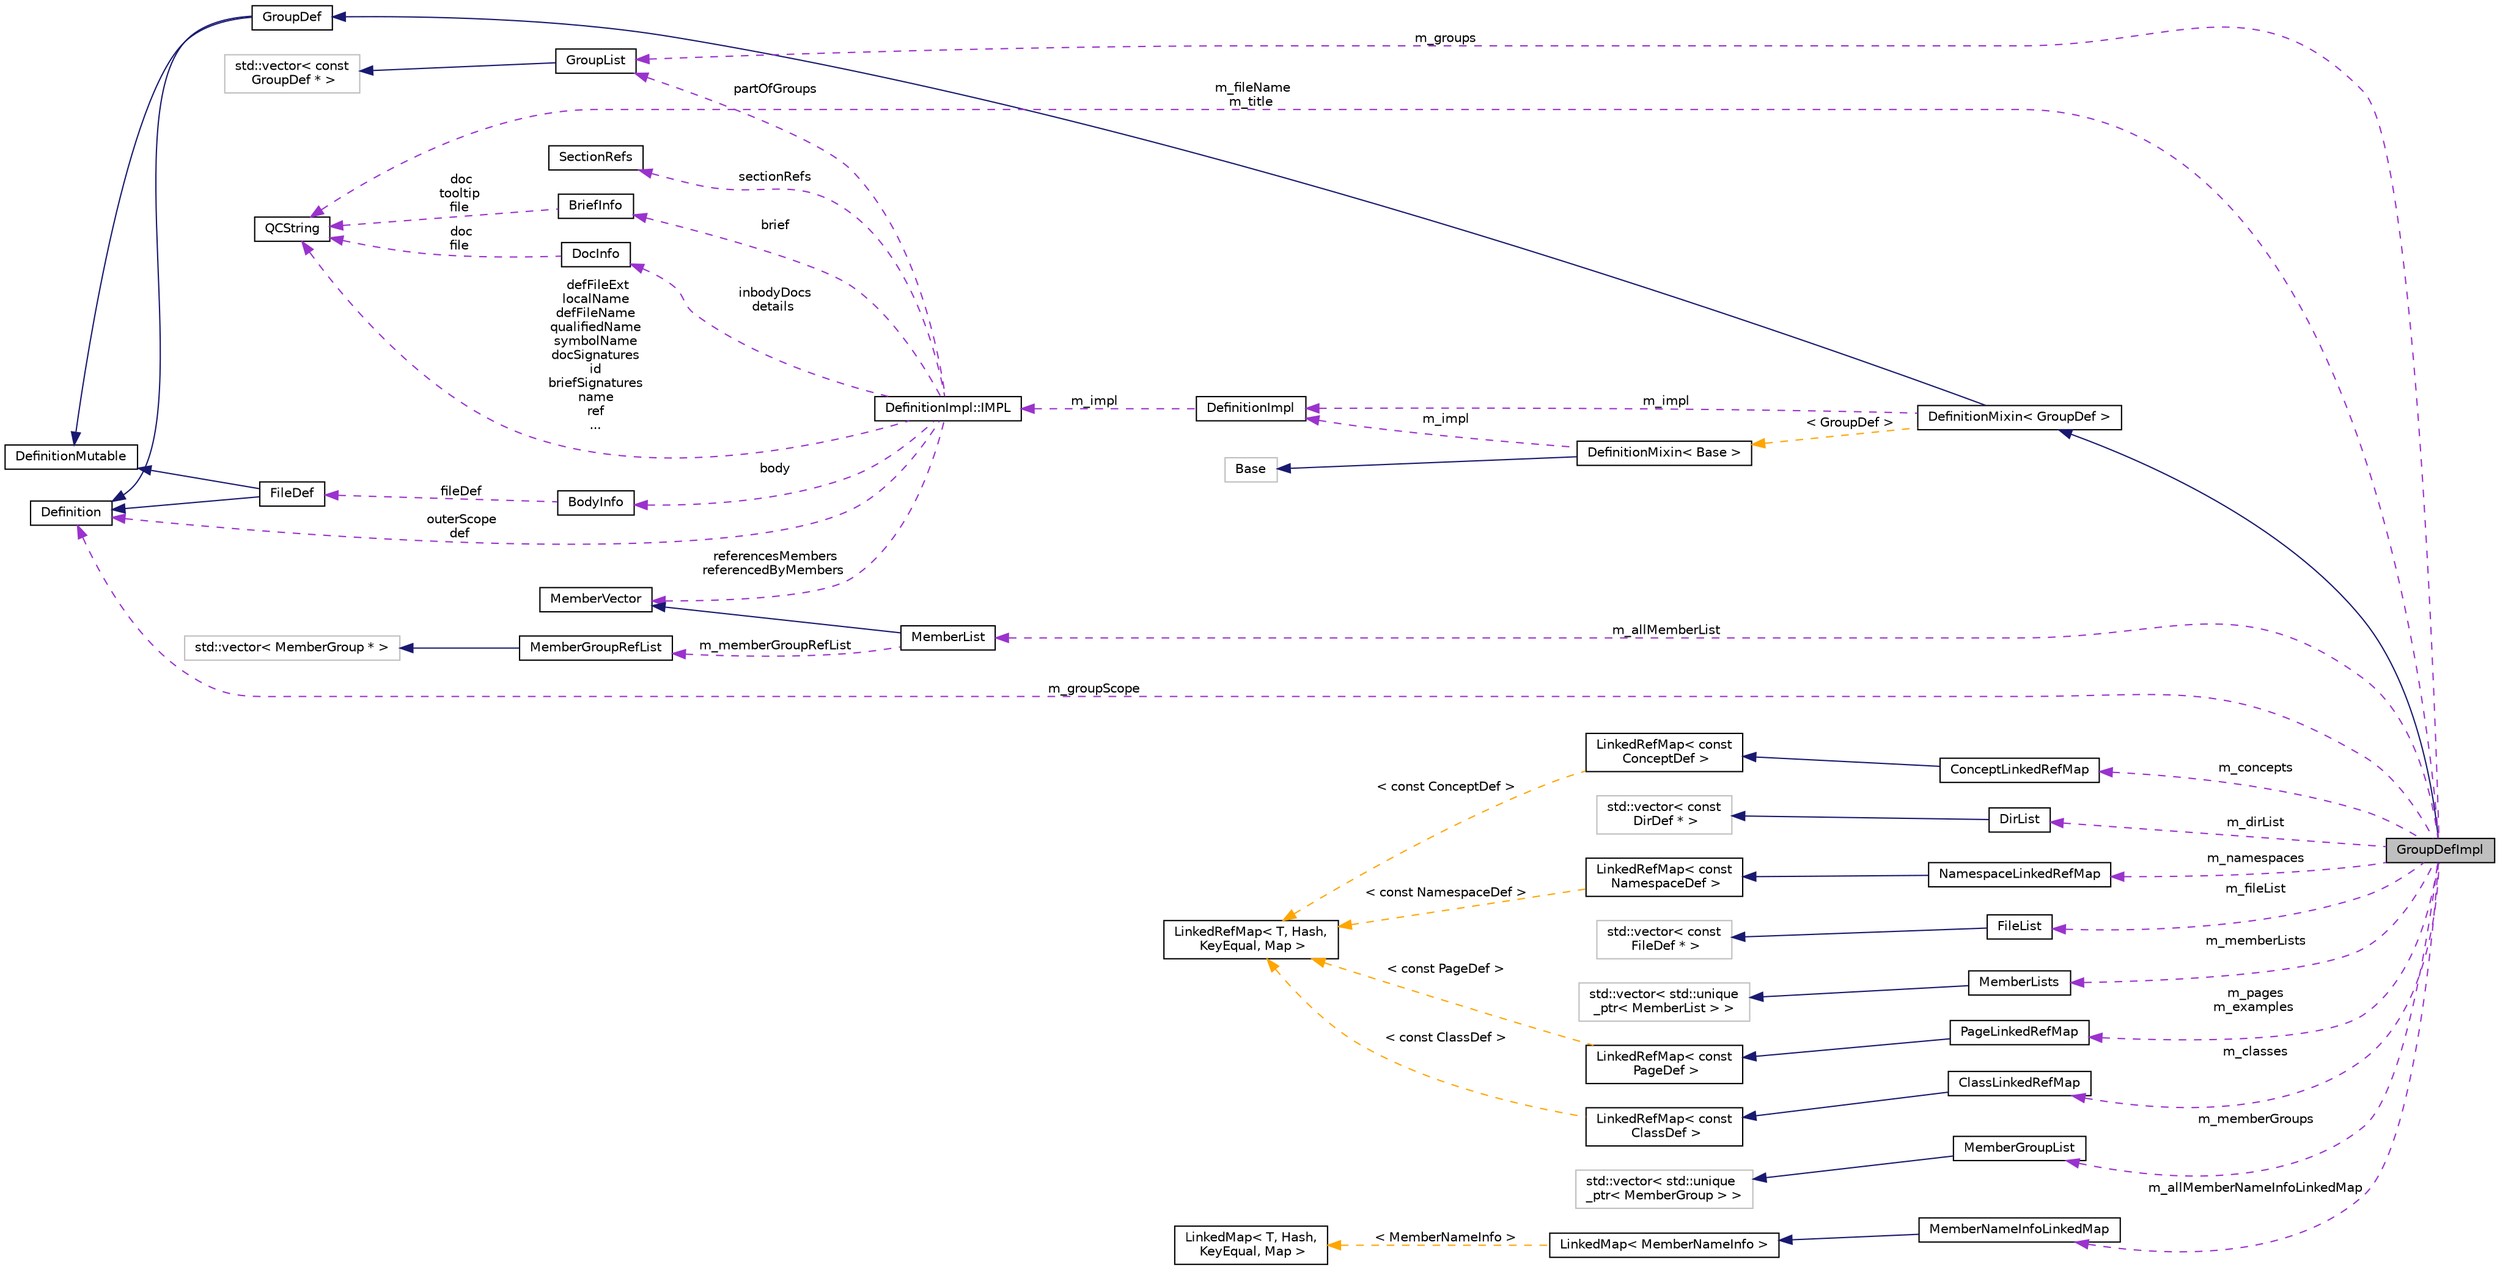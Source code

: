 digraph "GroupDefImpl"
{
 // INTERACTIVE_SVG=YES
 // LATEX_PDF_SIZE
  edge [fontname="Helvetica",fontsize="10",labelfontname="Helvetica",labelfontsize="10"];
  node [fontname="Helvetica",fontsize="10",shape=record];
  rankdir="LR";
  Node1 [label="GroupDefImpl",height=0.2,width=0.4,color="black", fillcolor="grey75", style="filled", fontcolor="black",tooltip=" "];
  Node2 -> Node1 [dir="back",color="midnightblue",fontsize="10",style="solid",fontname="Helvetica"];
  Node2 [label="DefinitionMixin\< GroupDef \>",height=0.2,width=0.4,color="black", fillcolor="white", style="filled",URL="$dd/d10/class_definition_mixin.html",tooltip=" "];
  Node3 -> Node2 [dir="back",color="midnightblue",fontsize="10",style="solid",fontname="Helvetica"];
  Node3 [label="GroupDef",height=0.2,width=0.4,color="black", fillcolor="white", style="filled",URL="$d8/d09/class_group_def.html",tooltip="A model of a group of symbols."];
  Node4 -> Node3 [dir="back",color="midnightblue",fontsize="10",style="solid",fontname="Helvetica"];
  Node4 [label="DefinitionMutable",height=0.2,width=0.4,color="black", fillcolor="white", style="filled",URL="$d0/d46/class_definition_mutable.html",tooltip=" "];
  Node5 -> Node3 [dir="back",color="midnightblue",fontsize="10",style="solid",fontname="Helvetica"];
  Node5 [label="Definition",height=0.2,width=0.4,color="black", fillcolor="white", style="filled",URL="$d5/dcc/class_definition.html",tooltip="The common base class of all entity definitions found in the sources."];
  Node6 -> Node2 [dir="back",color="darkorchid3",fontsize="10",style="dashed",label=" m_impl" ,fontname="Helvetica"];
  Node6 [label="DefinitionImpl",height=0.2,width=0.4,color="black", fillcolor="white", style="filled",URL="$d3/ddf/class_definition_impl.html",tooltip=" "];
  Node7 -> Node6 [dir="back",color="darkorchid3",fontsize="10",style="dashed",label=" m_impl" ,fontname="Helvetica"];
  Node7 [label="DefinitionImpl::IMPL",height=0.2,width=0.4,color="black", fillcolor="white", style="filled",URL="$dd/d50/class_definition_impl_1_1_i_m_p_l.html",tooltip="Private data associated with a Symbol DefinitionImpl object."];
  Node8 -> Node7 [dir="back",color="darkorchid3",fontsize="10",style="dashed",label=" defFileExt\nlocalName\ndefFileName\nqualifiedName\nsymbolName\ndocSignatures\nid\nbriefSignatures\nname\nref\n..." ,fontname="Helvetica"];
  Node8 [label="QCString",height=0.2,width=0.4,color="black", fillcolor="white", style="filled",URL="$d9/d45/class_q_c_string.html",tooltip="This is an alternative implementation of QCString."];
  Node9 -> Node7 [dir="back",color="darkorchid3",fontsize="10",style="dashed",label=" body" ,fontname="Helvetica"];
  Node9 [label="BodyInfo",height=0.2,width=0.4,color="black", fillcolor="white", style="filled",URL="$db/dab/struct_body_info.html",tooltip="Data associated with description found in the body."];
  Node10 -> Node9 [dir="back",color="darkorchid3",fontsize="10",style="dashed",label=" fileDef" ,fontname="Helvetica"];
  Node10 [label="FileDef",height=0.2,width=0.4,color="black", fillcolor="white", style="filled",URL="$de/db0/class_file_def.html",tooltip="A model of a file symbol."];
  Node4 -> Node10 [dir="back",color="midnightblue",fontsize="10",style="solid",fontname="Helvetica"];
  Node5 -> Node10 [dir="back",color="midnightblue",fontsize="10",style="solid",fontname="Helvetica"];
  Node11 -> Node7 [dir="back",color="darkorchid3",fontsize="10",style="dashed",label=" sectionRefs" ,fontname="Helvetica"];
  Node11 [label="SectionRefs",height=0.2,width=0.4,color="black", fillcolor="white", style="filled",URL="$d1/df9/class_section_refs.html",tooltip="class that represents a list of constant references to sections."];
  Node12 -> Node7 [dir="back",color="darkorchid3",fontsize="10",style="dashed",label=" partOfGroups" ,fontname="Helvetica"];
  Node12 [label="GroupList",height=0.2,width=0.4,color="black", fillcolor="white", style="filled",URL="$d3/d3b/class_group_list.html",tooltip=" "];
  Node13 -> Node12 [dir="back",color="midnightblue",fontsize="10",style="solid",fontname="Helvetica"];
  Node13 [label="std::vector\< const\l GroupDef * \>",height=0.2,width=0.4,color="grey75", fillcolor="white", style="filled",tooltip=" "];
  Node14 -> Node7 [dir="back",color="darkorchid3",fontsize="10",style="dashed",label=" inbodyDocs\ndetails" ,fontname="Helvetica"];
  Node14 [label="DocInfo",height=0.2,width=0.4,color="black", fillcolor="white", style="filled",URL="$d7/dd5/struct_doc_info.html",tooltip="Data associated with a detailed description."];
  Node8 -> Node14 [dir="back",color="darkorchid3",fontsize="10",style="dashed",label=" doc\nfile" ,fontname="Helvetica"];
  Node15 -> Node7 [dir="back",color="darkorchid3",fontsize="10",style="dashed",label=" brief" ,fontname="Helvetica"];
  Node15 [label="BriefInfo",height=0.2,width=0.4,color="black", fillcolor="white", style="filled",URL="$d0/da7/struct_brief_info.html",tooltip="Data associated with a brief description."];
  Node8 -> Node15 [dir="back",color="darkorchid3",fontsize="10",style="dashed",label=" doc\ntooltip\nfile" ,fontname="Helvetica"];
  Node5 -> Node7 [dir="back",color="darkorchid3",fontsize="10",style="dashed",label=" outerScope\ndef" ,fontname="Helvetica"];
  Node16 -> Node7 [dir="back",color="darkorchid3",fontsize="10",style="dashed",label=" referencesMembers\nreferencedByMembers" ,fontname="Helvetica"];
  Node16 [label="MemberVector",height=0.2,width=0.4,color="black", fillcolor="white", style="filled",URL="$d1/d7d/class_member_vector.html",tooltip="A vector of MemberDef object"];
  Node17 -> Node2 [dir="back",color="orange",fontsize="10",style="dashed",label=" \< GroupDef \>" ,fontname="Helvetica"];
  Node17 [label="DefinitionMixin\< Base \>",height=0.2,width=0.4,color="black", fillcolor="white", style="filled",URL="$dd/d10/class_definition_mixin.html",tooltip=" "];
  Node18 -> Node17 [dir="back",color="midnightblue",fontsize="10",style="solid",fontname="Helvetica"];
  Node18 [label="Base",height=0.2,width=0.4,color="grey75", fillcolor="white", style="filled",tooltip=" "];
  Node6 -> Node17 [dir="back",color="darkorchid3",fontsize="10",style="dashed",label=" m_impl" ,fontname="Helvetica"];
  Node8 -> Node1 [dir="back",color="darkorchid3",fontsize="10",style="dashed",label=" m_fileName\nm_title" ,fontname="Helvetica"];
  Node19 -> Node1 [dir="back",color="darkorchid3",fontsize="10",style="dashed",label=" m_classes" ,fontname="Helvetica"];
  Node19 [label="ClassLinkedRefMap",height=0.2,width=0.4,color="black", fillcolor="white", style="filled",URL="$da/d08/class_class_linked_ref_map.html",tooltip=" "];
  Node20 -> Node19 [dir="back",color="midnightblue",fontsize="10",style="solid",fontname="Helvetica"];
  Node20 [label="LinkedRefMap\< const\l ClassDef \>",height=0.2,width=0.4,color="black", fillcolor="white", style="filled",URL="$d2/db7/class_linked_ref_map.html",tooltip=" "];
  Node21 -> Node20 [dir="back",color="orange",fontsize="10",style="dashed",label=" \< const ClassDef \>" ,fontname="Helvetica"];
  Node21 [label="LinkedRefMap\< T, Hash,\l KeyEqual, Map \>",height=0.2,width=0.4,color="black", fillcolor="white", style="filled",URL="$d2/db7/class_linked_ref_map.html",tooltip="Container class representing a vector of objects with keys."];
  Node22 -> Node1 [dir="back",color="darkorchid3",fontsize="10",style="dashed",label=" m_allMemberList" ,fontname="Helvetica"];
  Node22 [label="MemberList",height=0.2,width=0.4,color="black", fillcolor="white", style="filled",URL="$dd/d13/class_member_list.html",tooltip="A list of MemberDef objects as shown in documentation sections."];
  Node16 -> Node22 [dir="back",color="midnightblue",fontsize="10",style="solid",fontname="Helvetica"];
  Node23 -> Node22 [dir="back",color="darkorchid3",fontsize="10",style="dashed",label=" m_memberGroupRefList" ,fontname="Helvetica"];
  Node23 [label="MemberGroupRefList",height=0.2,width=0.4,color="black", fillcolor="white", style="filled",URL="$d4/d15/class_member_group_ref_list.html",tooltip=" "];
  Node24 -> Node23 [dir="back",color="midnightblue",fontsize="10",style="solid",fontname="Helvetica"];
  Node24 [label="std::vector\< MemberGroup * \>",height=0.2,width=0.4,color="grey75", fillcolor="white", style="filled",tooltip=" "];
  Node25 -> Node1 [dir="back",color="darkorchid3",fontsize="10",style="dashed",label=" m_dirList" ,fontname="Helvetica"];
  Node25 [label="DirList",height=0.2,width=0.4,color="black", fillcolor="white", style="filled",URL="$dc/d2a/class_dir_list.html",tooltip="A list of directories."];
  Node26 -> Node25 [dir="back",color="midnightblue",fontsize="10",style="solid",fontname="Helvetica"];
  Node26 [label="std::vector\< const\l DirDef * \>",height=0.2,width=0.4,color="grey75", fillcolor="white", style="filled",tooltip=" "];
  Node27 -> Node1 [dir="back",color="darkorchid3",fontsize="10",style="dashed",label=" m_namespaces" ,fontname="Helvetica"];
  Node27 [label="NamespaceLinkedRefMap",height=0.2,width=0.4,color="black", fillcolor="white", style="filled",URL="$da/df0/class_namespace_linked_ref_map.html",tooltip=" "];
  Node28 -> Node27 [dir="back",color="midnightblue",fontsize="10",style="solid",fontname="Helvetica"];
  Node28 [label="LinkedRefMap\< const\l NamespaceDef \>",height=0.2,width=0.4,color="black", fillcolor="white", style="filled",URL="$d2/db7/class_linked_ref_map.html",tooltip=" "];
  Node21 -> Node28 [dir="back",color="orange",fontsize="10",style="dashed",label=" \< const NamespaceDef \>" ,fontname="Helvetica"];
  Node29 -> Node1 [dir="back",color="darkorchid3",fontsize="10",style="dashed",label=" m_fileList" ,fontname="Helvetica"];
  Node29 [label="FileList",height=0.2,width=0.4,color="black", fillcolor="white", style="filled",URL="$d0/d18/class_file_list.html",tooltip=" "];
  Node30 -> Node29 [dir="back",color="midnightblue",fontsize="10",style="solid",fontname="Helvetica"];
  Node30 [label="std::vector\< const\l FileDef * \>",height=0.2,width=0.4,color="grey75", fillcolor="white", style="filled",tooltip=" "];
  Node31 -> Node1 [dir="back",color="darkorchid3",fontsize="10",style="dashed",label=" m_memberLists" ,fontname="Helvetica"];
  Node31 [label="MemberLists",height=0.2,width=0.4,color="black", fillcolor="white", style="filled",URL="$dd/d5a/class_member_lists.html",tooltip=" "];
  Node32 -> Node31 [dir="back",color="midnightblue",fontsize="10",style="solid",fontname="Helvetica"];
  Node32 [label="std::vector\< std::unique\l_ptr\< MemberList \> \>",height=0.2,width=0.4,color="grey75", fillcolor="white", style="filled",tooltip=" "];
  Node12 -> Node1 [dir="back",color="darkorchid3",fontsize="10",style="dashed",label=" m_groups" ,fontname="Helvetica"];
  Node33 -> Node1 [dir="back",color="darkorchid3",fontsize="10",style="dashed",label=" m_allMemberNameInfoLinkedMap" ,fontname="Helvetica"];
  Node33 [label="MemberNameInfoLinkedMap",height=0.2,width=0.4,color="black", fillcolor="white", style="filled",URL="$de/d04/class_member_name_info_linked_map.html",tooltip=" "];
  Node34 -> Node33 [dir="back",color="midnightblue",fontsize="10",style="solid",fontname="Helvetica"];
  Node34 [label="LinkedMap\< MemberNameInfo \>",height=0.2,width=0.4,color="black", fillcolor="white", style="filled",URL="$d0/d2c/class_linked_map.html",tooltip=" "];
  Node35 -> Node34 [dir="back",color="orange",fontsize="10",style="dashed",label=" \< MemberNameInfo \>" ,fontname="Helvetica"];
  Node35 [label="LinkedMap\< T, Hash,\l KeyEqual, Map \>",height=0.2,width=0.4,color="black", fillcolor="white", style="filled",URL="$d0/d2c/class_linked_map.html",tooltip="Container class representing a vector of objects with keys."];
  Node36 -> Node1 [dir="back",color="darkorchid3",fontsize="10",style="dashed",label=" m_pages\nm_examples" ,fontname="Helvetica"];
  Node36 [label="PageLinkedRefMap",height=0.2,width=0.4,color="black", fillcolor="white", style="filled",URL="$d9/de6/class_page_linked_ref_map.html",tooltip=" "];
  Node37 -> Node36 [dir="back",color="midnightblue",fontsize="10",style="solid",fontname="Helvetica"];
  Node37 [label="LinkedRefMap\< const\l PageDef \>",height=0.2,width=0.4,color="black", fillcolor="white", style="filled",URL="$d2/db7/class_linked_ref_map.html",tooltip=" "];
  Node21 -> Node37 [dir="back",color="orange",fontsize="10",style="dashed",label=" \< const PageDef \>" ,fontname="Helvetica"];
  Node38 -> Node1 [dir="back",color="darkorchid3",fontsize="10",style="dashed",label=" m_memberGroups" ,fontname="Helvetica"];
  Node38 [label="MemberGroupList",height=0.2,width=0.4,color="black", fillcolor="white", style="filled",URL="$df/d11/class_member_group_list.html",tooltip=" "];
  Node39 -> Node38 [dir="back",color="midnightblue",fontsize="10",style="solid",fontname="Helvetica"];
  Node39 [label="std::vector\< std::unique\l_ptr\< MemberGroup \> \>",height=0.2,width=0.4,color="grey75", fillcolor="white", style="filled",tooltip=" "];
  Node5 -> Node1 [dir="back",color="darkorchid3",fontsize="10",style="dashed",label=" m_groupScope" ,fontname="Helvetica"];
  Node40 -> Node1 [dir="back",color="darkorchid3",fontsize="10",style="dashed",label=" m_concepts" ,fontname="Helvetica"];
  Node40 [label="ConceptLinkedRefMap",height=0.2,width=0.4,color="black", fillcolor="white", style="filled",URL="$d4/daa/class_concept_linked_ref_map.html",tooltip=" "];
  Node41 -> Node40 [dir="back",color="midnightblue",fontsize="10",style="solid",fontname="Helvetica"];
  Node41 [label="LinkedRefMap\< const\l ConceptDef \>",height=0.2,width=0.4,color="black", fillcolor="white", style="filled",URL="$d2/db7/class_linked_ref_map.html",tooltip=" "];
  Node21 -> Node41 [dir="back",color="orange",fontsize="10",style="dashed",label=" \< const ConceptDef \>" ,fontname="Helvetica"];
}
